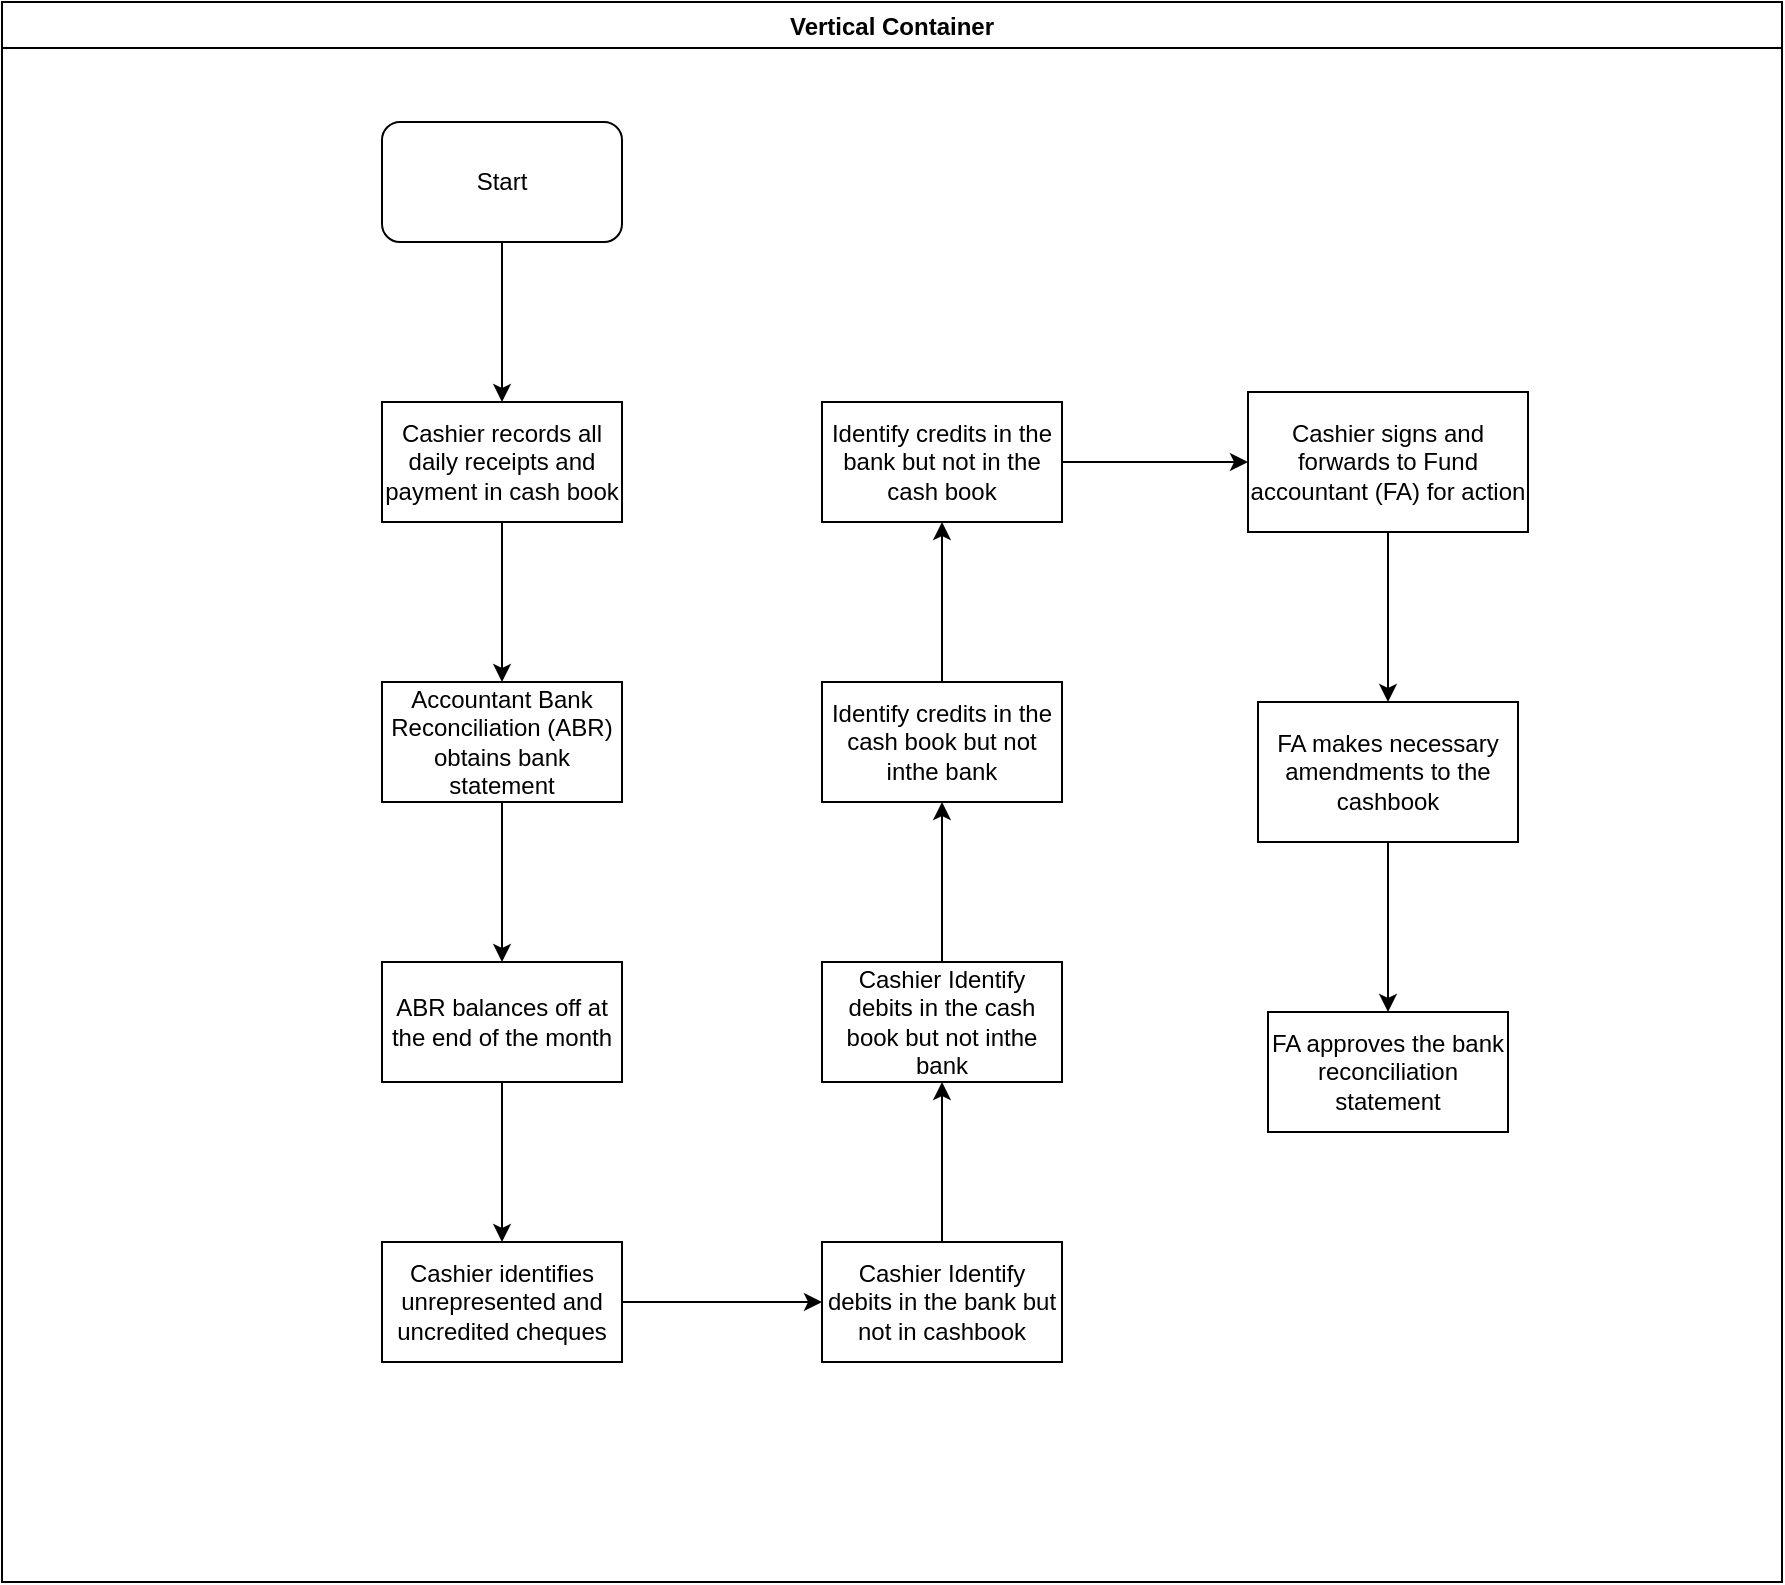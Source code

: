 <mxfile version="14.7.7" type="github">
  <diagram id="cl_WVMJE5ysSoHUtYMA4" name="Page-1">
    <mxGraphModel dx="1038" dy="508" grid="1" gridSize="10" guides="1" tooltips="1" connect="1" arrows="1" fold="1" page="1" pageScale="1" pageWidth="1169" pageHeight="827" math="0" shadow="0">
      <root>
        <mxCell id="0" />
        <mxCell id="1" parent="0" />
        <mxCell id="2gV9gYX4ny8Dracs0vjc-1" value="Vertical Container" style="swimlane;" vertex="1" parent="1">
          <mxGeometry x="10" y="20" width="890" height="790" as="geometry" />
        </mxCell>
        <mxCell id="2gV9gYX4ny8Dracs0vjc-2" value="Start" style="rounded=1;whiteSpace=wrap;html=1;" vertex="1" parent="2gV9gYX4ny8Dracs0vjc-1">
          <mxGeometry x="190" y="60" width="120" height="60" as="geometry" />
        </mxCell>
        <mxCell id="2gV9gYX4ny8Dracs0vjc-5" value="&lt;span lang=&quot;EN-GB&quot;&gt;Cashier records all daily receipts and payment in cash book&lt;/span&gt;" style="rounded=0;whiteSpace=wrap;html=1;" vertex="1" parent="2gV9gYX4ny8Dracs0vjc-1">
          <mxGeometry x="190" y="200" width="120" height="60" as="geometry" />
        </mxCell>
        <mxCell id="2gV9gYX4ny8Dracs0vjc-4" value="" style="edgeStyle=orthogonalEdgeStyle;rounded=0;orthogonalLoop=1;jettySize=auto;html=1;" edge="1" parent="2gV9gYX4ny8Dracs0vjc-1" source="2gV9gYX4ny8Dracs0vjc-2" target="2gV9gYX4ny8Dracs0vjc-5">
          <mxGeometry relative="1" as="geometry">
            <mxPoint x="250" y="200" as="targetPoint" />
          </mxGeometry>
        </mxCell>
        <mxCell id="2gV9gYX4ny8Dracs0vjc-12" value="&lt;span lang=&quot;EN-GB&quot;&gt;Cashier Identify debits in the bank but not in cashbook&lt;/span&gt;" style="whiteSpace=wrap;html=1;rounded=0;" vertex="1" parent="2gV9gYX4ny8Dracs0vjc-1">
          <mxGeometry x="410" y="620" width="120" height="60" as="geometry" />
        </mxCell>
        <mxCell id="2gV9gYX4ny8Dracs0vjc-22" value="&lt;span lang=&quot;EN-GB&quot;&gt;FA makes necessary amendments to the cashbook&lt;/span&gt;" style="whiteSpace=wrap;html=1;rounded=0;" vertex="1" parent="2gV9gYX4ny8Dracs0vjc-1">
          <mxGeometry x="628" y="350" width="130" height="70" as="geometry" />
        </mxCell>
        <mxCell id="2gV9gYX4ny8Dracs0vjc-9" value="" style="edgeStyle=orthogonalEdgeStyle;rounded=0;orthogonalLoop=1;jettySize=auto;html=1;" edge="1" parent="1" source="2gV9gYX4ny8Dracs0vjc-6" target="2gV9gYX4ny8Dracs0vjc-8">
          <mxGeometry relative="1" as="geometry" />
        </mxCell>
        <mxCell id="2gV9gYX4ny8Dracs0vjc-6" value="Accountant Bank Reconciliation (ABR) obtains bank statement" style="rounded=0;whiteSpace=wrap;html=1;" vertex="1" parent="1">
          <mxGeometry x="200" y="360" width="120" height="60" as="geometry" />
        </mxCell>
        <mxCell id="2gV9gYX4ny8Dracs0vjc-7" value="" style="edgeStyle=orthogonalEdgeStyle;rounded=0;orthogonalLoop=1;jettySize=auto;html=1;" edge="1" parent="1" source="2gV9gYX4ny8Dracs0vjc-5" target="2gV9gYX4ny8Dracs0vjc-6">
          <mxGeometry relative="1" as="geometry" />
        </mxCell>
        <mxCell id="2gV9gYX4ny8Dracs0vjc-11" value="" style="edgeStyle=orthogonalEdgeStyle;rounded=0;orthogonalLoop=1;jettySize=auto;html=1;" edge="1" parent="1" source="2gV9gYX4ny8Dracs0vjc-8" target="2gV9gYX4ny8Dracs0vjc-10">
          <mxGeometry relative="1" as="geometry" />
        </mxCell>
        <mxCell id="2gV9gYX4ny8Dracs0vjc-8" value="ABR &lt;span lang=&quot;EN-GB&quot;&gt;balances off at the end of the month&lt;/span&gt;" style="whiteSpace=wrap;html=1;rounded=0;" vertex="1" parent="1">
          <mxGeometry x="200" y="500" width="120" height="60" as="geometry" />
        </mxCell>
        <mxCell id="2gV9gYX4ny8Dracs0vjc-13" value="" style="edgeStyle=orthogonalEdgeStyle;rounded=0;orthogonalLoop=1;jettySize=auto;html=1;" edge="1" parent="1" source="2gV9gYX4ny8Dracs0vjc-10" target="2gV9gYX4ny8Dracs0vjc-12">
          <mxGeometry relative="1" as="geometry" />
        </mxCell>
        <mxCell id="2gV9gYX4ny8Dracs0vjc-10" value="Cashier &lt;span lang=&quot;EN-GB&quot;&gt;identifies unrepresented and uncredited cheques&lt;/span&gt;" style="whiteSpace=wrap;html=1;rounded=0;" vertex="1" parent="1">
          <mxGeometry x="200" y="640" width="120" height="60" as="geometry" />
        </mxCell>
        <mxCell id="2gV9gYX4ny8Dracs0vjc-17" value="" style="edgeStyle=orthogonalEdgeStyle;rounded=0;orthogonalLoop=1;jettySize=auto;html=1;" edge="1" parent="1" source="2gV9gYX4ny8Dracs0vjc-14" target="2gV9gYX4ny8Dracs0vjc-16">
          <mxGeometry relative="1" as="geometry" />
        </mxCell>
        <mxCell id="2gV9gYX4ny8Dracs0vjc-14" value="&lt;span lang=&quot;EN-GB&quot;&gt;Cashier Identify debits in the cash book but not inthe bank&lt;/span&gt;" style="whiteSpace=wrap;html=1;rounded=0;" vertex="1" parent="1">
          <mxGeometry x="420" y="500" width="120" height="60" as="geometry" />
        </mxCell>
        <mxCell id="2gV9gYX4ny8Dracs0vjc-15" value="" style="edgeStyle=orthogonalEdgeStyle;rounded=0;orthogonalLoop=1;jettySize=auto;html=1;" edge="1" parent="1" source="2gV9gYX4ny8Dracs0vjc-12" target="2gV9gYX4ny8Dracs0vjc-14">
          <mxGeometry relative="1" as="geometry" />
        </mxCell>
        <mxCell id="2gV9gYX4ny8Dracs0vjc-19" value="" style="edgeStyle=orthogonalEdgeStyle;rounded=0;orthogonalLoop=1;jettySize=auto;html=1;" edge="1" parent="1" source="2gV9gYX4ny8Dracs0vjc-16" target="2gV9gYX4ny8Dracs0vjc-18">
          <mxGeometry relative="1" as="geometry" />
        </mxCell>
        <mxCell id="2gV9gYX4ny8Dracs0vjc-16" value="&lt;span lang=&quot;EN-GB&quot;&gt;Identify credits in the cash book but not inthe bank&lt;/span&gt;" style="whiteSpace=wrap;html=1;rounded=0;" vertex="1" parent="1">
          <mxGeometry x="420" y="360" width="120" height="60" as="geometry" />
        </mxCell>
        <mxCell id="2gV9gYX4ny8Dracs0vjc-21" value="" style="edgeStyle=orthogonalEdgeStyle;rounded=0;orthogonalLoop=1;jettySize=auto;html=1;" edge="1" parent="1" source="2gV9gYX4ny8Dracs0vjc-18" target="2gV9gYX4ny8Dracs0vjc-20">
          <mxGeometry relative="1" as="geometry" />
        </mxCell>
        <mxCell id="2gV9gYX4ny8Dracs0vjc-18" value="&lt;span lang=&quot;EN-GB&quot;&gt;Identify credits in the bank but not in the cash book&lt;/span&gt;" style="whiteSpace=wrap;html=1;rounded=0;" vertex="1" parent="1">
          <mxGeometry x="420" y="220" width="120" height="60" as="geometry" />
        </mxCell>
        <mxCell id="2gV9gYX4ny8Dracs0vjc-23" value="" style="edgeStyle=orthogonalEdgeStyle;rounded=0;orthogonalLoop=1;jettySize=auto;html=1;" edge="1" parent="1" source="2gV9gYX4ny8Dracs0vjc-20" target="2gV9gYX4ny8Dracs0vjc-22">
          <mxGeometry relative="1" as="geometry" />
        </mxCell>
        <mxCell id="2gV9gYX4ny8Dracs0vjc-20" value="Cashier signs and forwards to Fund accountant (FA) for action" style="whiteSpace=wrap;html=1;rounded=0;" vertex="1" parent="1">
          <mxGeometry x="633" y="215" width="140" height="70" as="geometry" />
        </mxCell>
        <mxCell id="2gV9gYX4ny8Dracs0vjc-24" value="FA approves the bank reconciliation statement" style="whiteSpace=wrap;html=1;rounded=0;" vertex="1" parent="1">
          <mxGeometry x="643" y="525" width="120" height="60" as="geometry" />
        </mxCell>
        <mxCell id="2gV9gYX4ny8Dracs0vjc-25" value="" style="edgeStyle=orthogonalEdgeStyle;rounded=0;orthogonalLoop=1;jettySize=auto;html=1;" edge="1" parent="1" source="2gV9gYX4ny8Dracs0vjc-22" target="2gV9gYX4ny8Dracs0vjc-24">
          <mxGeometry relative="1" as="geometry" />
        </mxCell>
      </root>
    </mxGraphModel>
  </diagram>
</mxfile>
